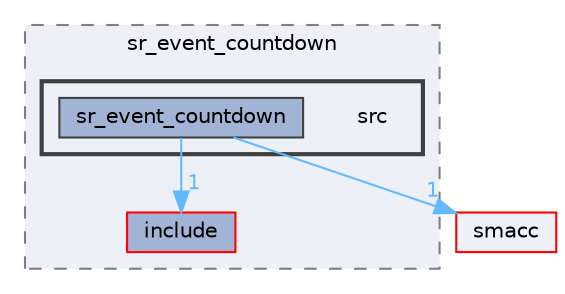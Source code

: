 digraph "smacc_state_reactor_library/sr_event_countdown/src"
{
 // LATEX_PDF_SIZE
  bgcolor="transparent";
  edge [fontname=Helvetica,fontsize=10,labelfontname=Helvetica,labelfontsize=10];
  node [fontname=Helvetica,fontsize=10,shape=box,height=0.2,width=0.4];
  compound=true
  subgraph clusterdir_8682db8582c37e75412c1012bd123e49 {
    graph [ bgcolor="#edf0f7", pencolor="grey50", label="sr_event_countdown", fontname=Helvetica,fontsize=10 style="filled,dashed", URL="dir_8682db8582c37e75412c1012bd123e49.html",tooltip=""]
  dir_7ba2444b471081265a0484f1cac4f1b4 [label="include", fillcolor="#a2b4d6", color="red", style="filled", URL="dir_7ba2444b471081265a0484f1cac4f1b4.html",tooltip=""];
  subgraph clusterdir_cae328915cb51be078ef27b88bc5ef59 {
    graph [ bgcolor="#edf0f7", pencolor="grey25", label="", fontname=Helvetica,fontsize=10 style="filled,bold", URL="dir_cae328915cb51be078ef27b88bc5ef59.html",tooltip=""]
    dir_cae328915cb51be078ef27b88bc5ef59 [shape=plaintext, label="src"];
  dir_19edf7d027ef4715a1842029f05f4771 [label="sr_event_countdown", fillcolor="#a2b4d6", color="grey25", style="filled", URL="dir_19edf7d027ef4715a1842029f05f4771.html",tooltip=""];
  }
  }
  dir_6e3e4532ae0db906acb0c92fce514b9e [label="smacc", fillcolor="#edf0f7", color="red", style="filled", URL="dir_6e3e4532ae0db906acb0c92fce514b9e.html",tooltip=""];
  dir_19edf7d027ef4715a1842029f05f4771->dir_6e3e4532ae0db906acb0c92fce514b9e [headlabel="1", labeldistance=1.5 headhref="dir_000107_000090.html" color="steelblue1" fontcolor="steelblue1"];
  dir_19edf7d027ef4715a1842029f05f4771->dir_7ba2444b471081265a0484f1cac4f1b4 [headlabel="1", labeldistance=1.5 headhref="dir_000107_000057.html" color="steelblue1" fontcolor="steelblue1"];
}
